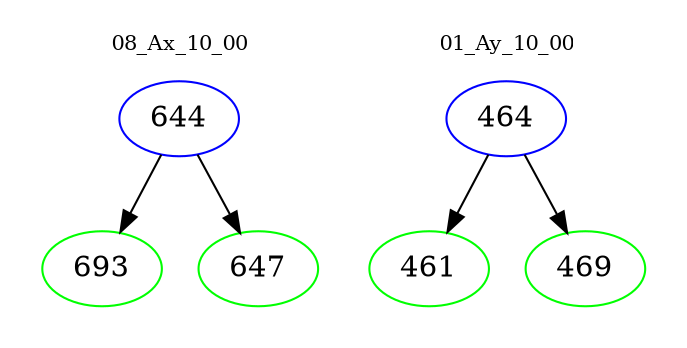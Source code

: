 digraph{
subgraph cluster_0 {
color = white
label = "08_Ax_10_00";
fontsize=10;
T0_644 [label="644", color="blue"]
T0_644 -> T0_693 [color="black"]
T0_693 [label="693", color="green"]
T0_644 -> T0_647 [color="black"]
T0_647 [label="647", color="green"]
}
subgraph cluster_1 {
color = white
label = "01_Ay_10_00";
fontsize=10;
T1_464 [label="464", color="blue"]
T1_464 -> T1_461 [color="black"]
T1_461 [label="461", color="green"]
T1_464 -> T1_469 [color="black"]
T1_469 [label="469", color="green"]
}
}
